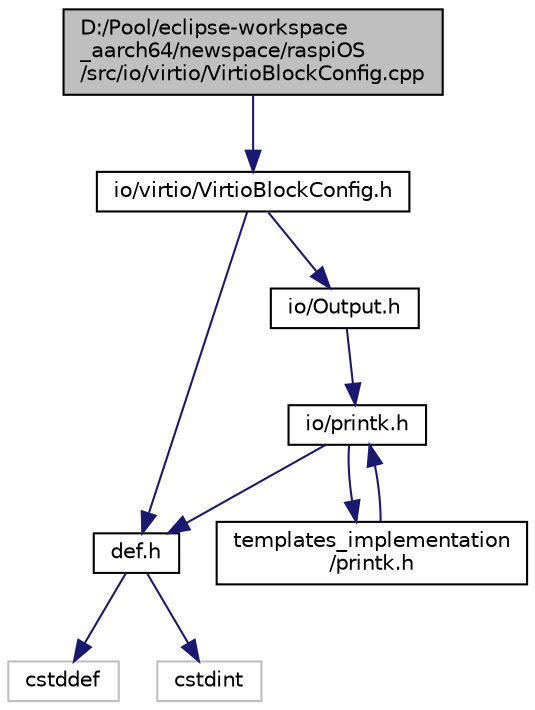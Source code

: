 digraph "D:/Pool/eclipse-workspace_aarch64/newspace/raspiOS/src/io/virtio/VirtioBlockConfig.cpp"
{
  edge [fontname="Helvetica",fontsize="10",labelfontname="Helvetica",labelfontsize="10"];
  node [fontname="Helvetica",fontsize="10",shape=record];
  Node3780 [label="D:/Pool/eclipse-workspace\l_aarch64/newspace/raspiOS\l/src/io/virtio/VirtioBlockConfig.cpp",height=0.2,width=0.4,color="black", fillcolor="grey75", style="filled", fontcolor="black"];
  Node3780 -> Node3781 [color="midnightblue",fontsize="10",style="solid",fontname="Helvetica"];
  Node3781 [label="io/virtio/VirtioBlockConfig.h",height=0.2,width=0.4,color="black", fillcolor="white", style="filled",URL="$d8/d89/_virtio_block_config_8h.html"];
  Node3781 -> Node3782 [color="midnightblue",fontsize="10",style="solid",fontname="Helvetica"];
  Node3782 [label="def.h",height=0.2,width=0.4,color="black", fillcolor="white", style="filled",URL="$d4/da4/def_8h.html"];
  Node3782 -> Node3783 [color="midnightblue",fontsize="10",style="solid",fontname="Helvetica"];
  Node3783 [label="cstddef",height=0.2,width=0.4,color="grey75", fillcolor="white", style="filled"];
  Node3782 -> Node3784 [color="midnightblue",fontsize="10",style="solid",fontname="Helvetica"];
  Node3784 [label="cstdint",height=0.2,width=0.4,color="grey75", fillcolor="white", style="filled"];
  Node3781 -> Node3785 [color="midnightblue",fontsize="10",style="solid",fontname="Helvetica"];
  Node3785 [label="io/Output.h",height=0.2,width=0.4,color="black", fillcolor="white", style="filled",URL="$d6/d77/_output_8h.html"];
  Node3785 -> Node3786 [color="midnightblue",fontsize="10",style="solid",fontname="Helvetica"];
  Node3786 [label="io/printk.h",height=0.2,width=0.4,color="black", fillcolor="white", style="filled",URL="$dd/d17/io_2printk_8h.html"];
  Node3786 -> Node3782 [color="midnightblue",fontsize="10",style="solid",fontname="Helvetica"];
  Node3786 -> Node3787 [color="midnightblue",fontsize="10",style="solid",fontname="Helvetica"];
  Node3787 [label="templates_implementation\l/printk.h",height=0.2,width=0.4,color="black", fillcolor="white", style="filled",URL="$d7/d95/templates__implementation_2printk_8h.html"];
  Node3787 -> Node3786 [color="midnightblue",fontsize="10",style="solid",fontname="Helvetica"];
}
